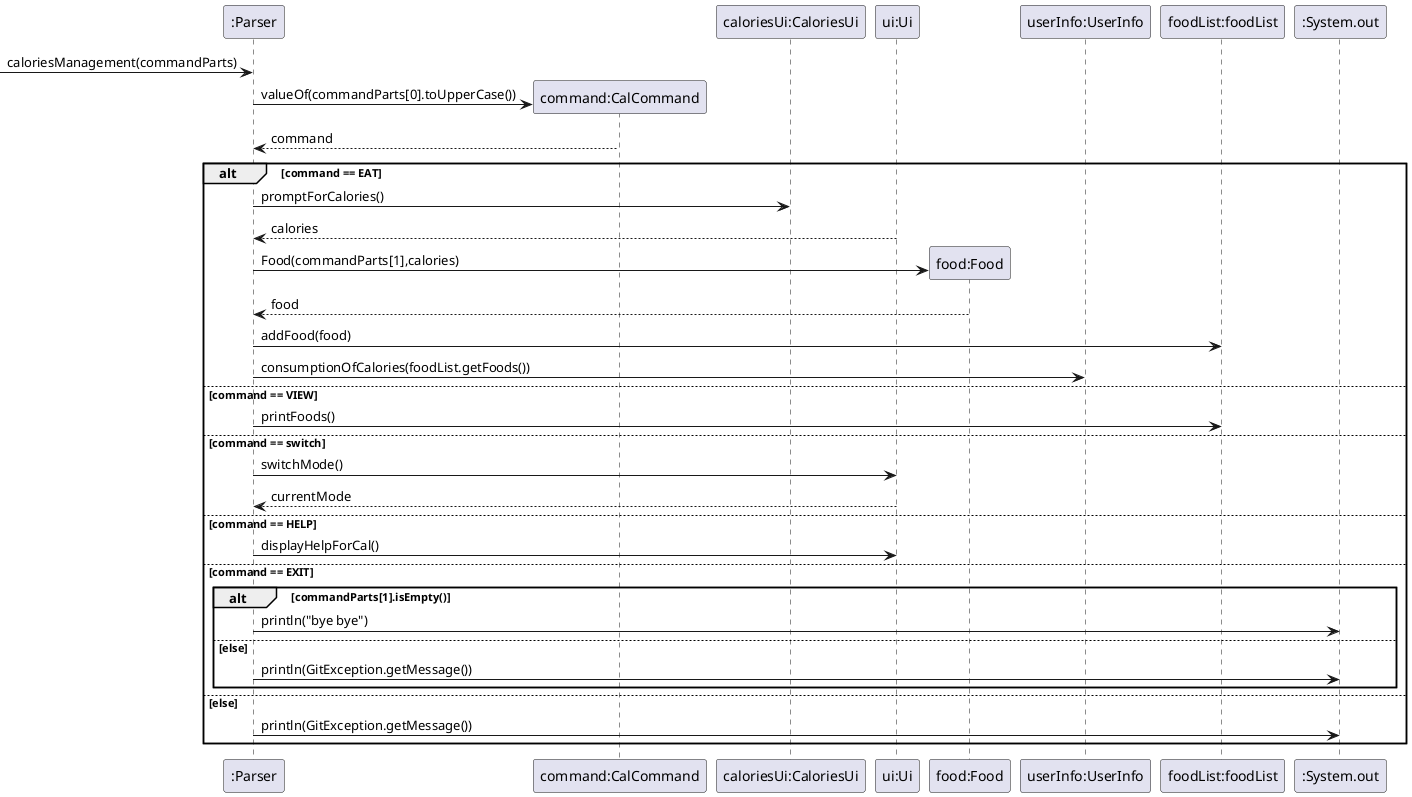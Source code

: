 @startuml

participant ":Parser" as p
participant "command:CalCommand" as cal
participant "caloriesUi:CaloriesUi" as cui
participant "ui:Ui" as ui
participant "food:Food" as f
participant "userInfo:UserInfo" as info
participant "foodList:foodList" as fl
participant ":System.out" as sys

 -> p : caloriesManagement(commandParts)
create cal
p -> cal : valueOf(commandParts[0].toUpperCase())
cal --> p : command

alt command == EAT
    p -> cui : promptForCalories()
    ui --> p : calories
    create f
    p -> f : Food(commandParts[1],calories)
    f --> p : food
    p -> fl : addFood(food)
    p -> info : consumptionOfCalories(foodList.getFoods())
else command == VIEW
    p -> fl: printFoods()
else command == switch
    p -> ui : switchMode()
    ui --> p : currentMode
else command == HELP
    p -> ui : displayHelpForCal()
else command == EXIT
    alt commandParts[1].isEmpty()
            p -> sys : println("bye bye")
    else else
             p -> sys : println(GitException.getMessage())
    end
else else
    p -> sys : println(GitException.getMessage())
end



@enduml